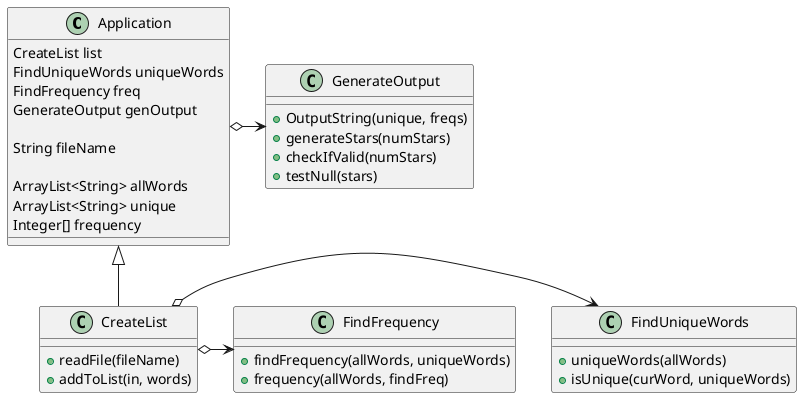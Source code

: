 @startuml

class Application {
    CreateList list
    FindUniqueWords uniqueWords
    FindFrequency freq
    GenerateOutput genOutput

    String fileName

    ArrayList<String> allWords
    ArrayList<String> unique
    Integer[] frequency

}

class CreateList{
    + readFile(fileName)
    + addToList(in, words)
}

class FindUniqueWords {
    + uniqueWords(allWords)
    + isUnique(curWord, uniqueWords)
}

class FindFrequency {
    + findFrequency(allWords, uniqueWords)
    + frequency(allWords, findFreq)
}


class GenerateOutput {
    + OutputString(unique, freqs)
    + generateStars(numStars)
    + checkIfValid(numStars)
    + testNull(stars)
}

Application <|-- CreateList
CreateList o-> FindUniqueWords
CreateList o-> FindFrequency
Application o-> GenerateOutput

@enduml